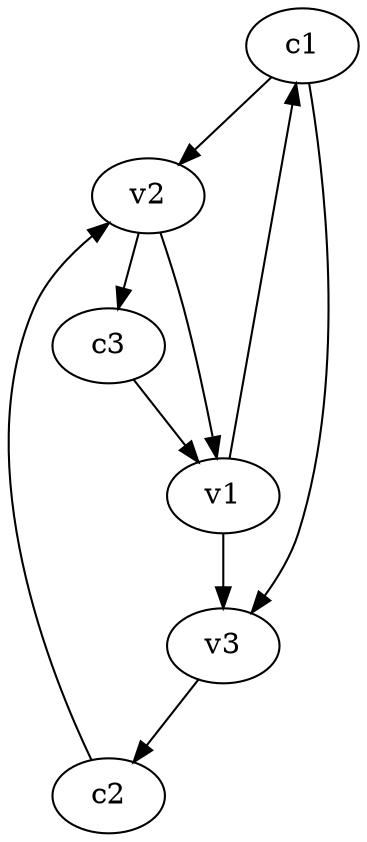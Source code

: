 strict digraph  {
c1;
c2;
c3;
v1;
v2;
v3;
c1 -> v2  [weight=1];
c1 -> v3  [weight=1];
c2 -> v2  [weight=1];
c3 -> v1  [weight=1];
v1 -> c1  [weight=1];
v1 -> v3  [weight=1];
v2 -> c3  [weight=1];
v2 -> v1  [weight=1];
v3 -> c2  [weight=1];
}
